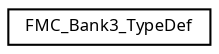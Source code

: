 digraph "Graphical Class Hierarchy"
{
  edge [fontname="Sans",fontsize="8",labelfontname="Sans",labelfontsize="8"];
  node [fontname="Sans",fontsize="8",shape=record];
  rankdir="LR";
  Node1 [label="FMC_Bank3_TypeDef",height=0.2,width=0.4,color="black", fillcolor="white", style="filled",URL="$struct_f_m_c___bank3___type_def.html",tooltip="Flexible Memory Controller Bank3. "];
}
